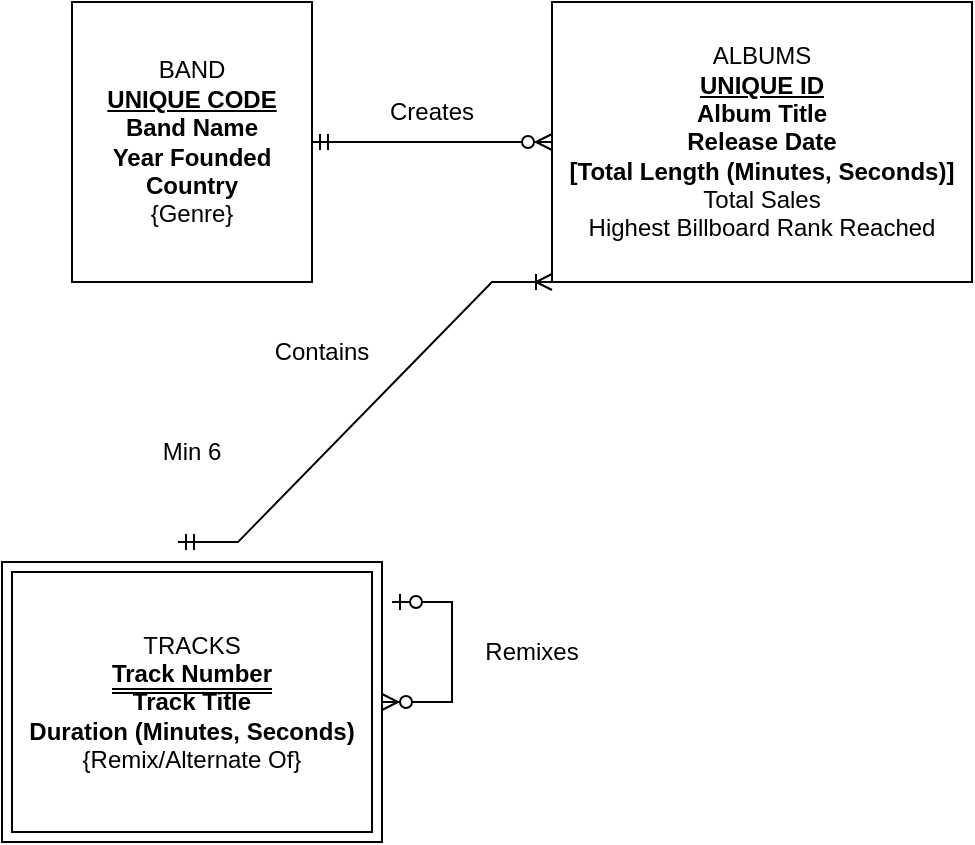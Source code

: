 <mxfile version="24.7.12" pages="2">
  <diagram name="Question 1" id="G0ggCSemv8RkMHY6kSYs">
    <mxGraphModel dx="1434" dy="746" grid="1" gridSize="10" guides="1" tooltips="1" connect="1" arrows="1" fold="1" page="1" pageScale="1" pageWidth="850" pageHeight="1100" math="0" shadow="0">
      <root>
        <mxCell id="0" />
        <mxCell id="1" parent="0" />
        <mxCell id="Yl8MLj6aumAEBPvpJJGh-1" value="&lt;div&gt;BAND&lt;/div&gt;&lt;div&gt;&lt;u&gt;&lt;b&gt;UNIQUE CODE&lt;/b&gt;&lt;/u&gt;&lt;/div&gt;&lt;div&gt;&lt;b&gt;Band Name&lt;/b&gt;&lt;/div&gt;&lt;div&gt;&lt;b&gt;Year Founded&lt;/b&gt;&lt;/div&gt;&lt;div&gt;&lt;b&gt;Country&lt;/b&gt;&lt;/div&gt;&lt;div&gt;{Genre}&lt;/div&gt;" style="whiteSpace=wrap;html=1;align=center;" parent="1" vertex="1">
          <mxGeometry x="80" y="50" width="120" height="140" as="geometry" />
        </mxCell>
        <mxCell id="Yl8MLj6aumAEBPvpJJGh-2" value="&lt;div&gt;ALBUMS&lt;/div&gt;&lt;div&gt;&lt;u&gt;&lt;b&gt;UNIQUE ID&lt;/b&gt;&lt;/u&gt;&lt;/div&gt;&lt;div&gt;&lt;b&gt;Album Title&lt;/b&gt;&lt;/div&gt;&lt;div&gt;&lt;span style=&quot;background-color: initial;&quot;&gt;&lt;b&gt;Release Date&lt;/b&gt;&lt;/span&gt;&lt;/div&gt;&lt;div&gt;&lt;b&gt;[Total Length (Minutes, Seconds)]&lt;/b&gt;&lt;/div&gt;&lt;div&gt;Total Sales&lt;/div&gt;&lt;div&gt;Highest Billboard Rank Reached&lt;/div&gt;" style="whiteSpace=wrap;html=1;align=center;" parent="1" vertex="1">
          <mxGeometry x="320" y="50" width="210" height="140" as="geometry" />
        </mxCell>
        <mxCell id="Yl8MLj6aumAEBPvpJJGh-3" value="&lt;div&gt;TRACKS&lt;/div&gt;&lt;div&gt;&lt;span style=&quot;border-bottom: 3px double;margin-bottom: 5px;&quot;&gt;&lt;b&gt;Track Number&lt;/b&gt;&lt;/span&gt;&lt;/div&gt;&lt;div&gt;&lt;b&gt;Track Title&lt;br&gt;&lt;/b&gt;&lt;/div&gt;&lt;div&gt;&lt;b&gt;Duration (Minutes, Seconds)&lt;/b&gt;&lt;/div&gt;&lt;div&gt;{Remix/Alternate Of}&lt;/div&gt;" style="shape=ext;margin=3;double=1;whiteSpace=wrap;html=1;align=center;" parent="1" vertex="1">
          <mxGeometry x="45" y="330" width="190" height="140" as="geometry" />
        </mxCell>
        <mxCell id="Yl8MLj6aumAEBPvpJJGh-4" value="" style="edgeStyle=entityRelationEdgeStyle;fontSize=12;html=1;endArrow=ERzeroToMany;startArrow=ERmandOne;rounded=0;entryX=0;entryY=0.5;entryDx=0;entryDy=0;exitX=1;exitY=0.5;exitDx=0;exitDy=0;" parent="1" source="Yl8MLj6aumAEBPvpJJGh-1" target="Yl8MLj6aumAEBPvpJJGh-2" edge="1">
          <mxGeometry width="100" height="100" relative="1" as="geometry">
            <mxPoint x="190" y="250" as="sourcePoint" />
            <mxPoint x="290" y="150" as="targetPoint" />
          </mxGeometry>
        </mxCell>
        <mxCell id="Yl8MLj6aumAEBPvpJJGh-5" value="" style="edgeStyle=entityRelationEdgeStyle;fontSize=12;html=1;endArrow=ERoneToMany;startArrow=ERmandOne;rounded=0;endFill=0;entryX=0;entryY=1;entryDx=0;entryDy=0;" parent="1" target="Yl8MLj6aumAEBPvpJJGh-2" edge="1">
          <mxGeometry width="100" height="100" relative="1" as="geometry">
            <mxPoint x="133" y="320" as="sourcePoint" />
            <mxPoint x="490" y="240" as="targetPoint" />
            <Array as="points">
              <mxPoint x="180" y="320" />
              <mxPoint x="130" y="280" />
            </Array>
          </mxGeometry>
        </mxCell>
        <mxCell id="Yl8MLj6aumAEBPvpJJGh-6" value="Min 6" style="text;html=1;strokeColor=none;fillColor=none;align=center;verticalAlign=middle;whiteSpace=wrap;rounded=0;" parent="1" vertex="1">
          <mxGeometry x="110" y="260" width="60" height="30" as="geometry" />
        </mxCell>
        <mxCell id="Yl8MLj6aumAEBPvpJJGh-7" value="Creates" style="text;html=1;strokeColor=none;fillColor=none;align=center;verticalAlign=middle;whiteSpace=wrap;rounded=0;" parent="1" vertex="1">
          <mxGeometry x="230" y="90" width="60" height="30" as="geometry" />
        </mxCell>
        <mxCell id="Yl8MLj6aumAEBPvpJJGh-8" value="Contains" style="text;html=1;strokeColor=none;fillColor=none;align=center;verticalAlign=middle;whiteSpace=wrap;rounded=0;" parent="1" vertex="1">
          <mxGeometry x="175" y="210" width="60" height="30" as="geometry" />
        </mxCell>
        <mxCell id="Yl8MLj6aumAEBPvpJJGh-9" value="" style="edgeStyle=entityRelationEdgeStyle;fontSize=12;html=1;endArrow=ERzeroToMany;startArrow=ERzeroToOne;rounded=0;" parent="1" target="Yl8MLj6aumAEBPvpJJGh-3" edge="1">
          <mxGeometry width="100" height="100" relative="1" as="geometry">
            <mxPoint x="240" y="350" as="sourcePoint" />
            <mxPoint x="540" y="480.0" as="targetPoint" />
            <Array as="points">
              <mxPoint x="831.96" y="437.96" />
              <mxPoint x="631.96" y="587.96" />
              <mxPoint x="801.96" y="517.96" />
              <mxPoint x="861.96" y="457.96" />
            </Array>
          </mxGeometry>
        </mxCell>
        <mxCell id="PCDuRVIcthgbH_ILbc4l-1" value="Remixes" style="text;html=1;strokeColor=none;fillColor=none;align=center;verticalAlign=middle;whiteSpace=wrap;rounded=0;" vertex="1" parent="1">
          <mxGeometry x="280" y="360" width="60" height="30" as="geometry" />
        </mxCell>
      </root>
    </mxGraphModel>
  </diagram>
  <diagram id="o_gynNenJDcldiGXe5-G" name="Question 2">
    <mxGraphModel dx="1434" dy="746" grid="1" gridSize="10" guides="1" tooltips="1" connect="1" arrows="1" fold="1" page="1" pageScale="1" pageWidth="850" pageHeight="1100" math="0" shadow="0">
      <root>
        <mxCell id="0" />
        <mxCell id="1" parent="0" />
        <mxCell id="-OQ1VOCRAkG5Sb6Z3kr7-1" value="&lt;div&gt;CEREMONIES&lt;/div&gt;&lt;div&gt;&lt;br&gt;&lt;/div&gt;&lt;div&gt;&lt;u&gt;&lt;b&gt;CeremonyID&lt;/b&gt;&lt;/u&gt;&lt;/div&gt;&lt;div&gt;&lt;b&gt;Date&lt;/b&gt;&lt;/div&gt;&lt;div&gt;&lt;b&gt;LocationCode&lt;/b&gt;&lt;/div&gt;&lt;div&gt;Network&lt;/div&gt;&lt;div&gt;Millions of Viewers&lt;/div&gt;" style="whiteSpace=wrap;html=1;align=center;" vertex="1" parent="1">
          <mxGeometry x="130" y="190" width="120" height="140" as="geometry" />
        </mxCell>
        <mxCell id="-OQ1VOCRAkG5Sb6Z3kr7-2" value="&lt;div&gt;LOCATIONS&lt;/div&gt;&lt;div&gt;&lt;u style=&quot;background-color: initial;&quot;&gt;&lt;b&gt;&lt;br&gt;&lt;/b&gt;&lt;/u&gt;&lt;/div&gt;&lt;div&gt;&lt;u style=&quot;background-color: initial;&quot;&gt;&lt;b&gt;LocationCode&lt;/b&gt;&lt;/u&gt;&lt;/div&gt;&lt;div&gt;&lt;b&gt;Location (City, State Code, Country)&lt;/b&gt;&lt;/div&gt;" style="whiteSpace=wrap;html=1;align=center;" vertex="1" parent="1">
          <mxGeometry x="340" y="100" width="120" height="140" as="geometry" />
        </mxCell>
        <mxCell id="-OQ1VOCRAkG5Sb6Z3kr7-3" value="&lt;div&gt;HOSTS&lt;/div&gt;&lt;div&gt;&lt;br&gt;&lt;/div&gt;&lt;div&gt;&lt;u&gt;&lt;b&gt;HostID&lt;/b&gt;&lt;/u&gt;&lt;/div&gt;&lt;div&gt;&lt;b&gt;Host&lt;/b&gt;&lt;/div&gt;&lt;div&gt;{Known For}&lt;/div&gt;&lt;div&gt;&lt;b&gt;[Times Hosted]&lt;/b&gt;&lt;/div&gt;" style="whiteSpace=wrap;html=1;align=center;" vertex="1" parent="1">
          <mxGeometry x="340" y="290" width="120" height="140" as="geometry" />
        </mxCell>
        <mxCell id="-OQ1VOCRAkG5Sb6Z3kr7-4" value="" style="edgeStyle=entityRelationEdgeStyle;fontSize=12;html=1;endArrow=ERmandOne;startArrow=ERmandOne;rounded=0;exitX=1;exitY=0.25;exitDx=0;exitDy=0;entryX=0;entryY=0.25;entryDx=0;entryDy=0;" edge="1" parent="1" source="-OQ1VOCRAkG5Sb6Z3kr7-1" target="-OQ1VOCRAkG5Sb6Z3kr7-2">
          <mxGeometry width="100" height="100" relative="1" as="geometry">
            <mxPoint x="240" y="240" as="sourcePoint" />
            <mxPoint x="340" y="140" as="targetPoint" />
          </mxGeometry>
        </mxCell>
        <mxCell id="-OQ1VOCRAkG5Sb6Z3kr7-5" value="" style="edgeStyle=entityRelationEdgeStyle;fontSize=12;html=1;endArrow=ERoneToMany;startArrow=ERmandOne;rounded=0;endFill=0;entryX=0;entryY=0.75;entryDx=0;entryDy=0;exitX=1;exitY=0.75;exitDx=0;exitDy=0;" edge="1" parent="1" source="-OQ1VOCRAkG5Sb6Z3kr7-1" target="-OQ1VOCRAkG5Sb6Z3kr7-3">
          <mxGeometry width="100" height="100" relative="1" as="geometry">
            <mxPoint x="160" y="500" as="sourcePoint" />
            <mxPoint x="260" y="400" as="targetPoint" />
          </mxGeometry>
        </mxCell>
      </root>
    </mxGraphModel>
  </diagram>
</mxfile>
